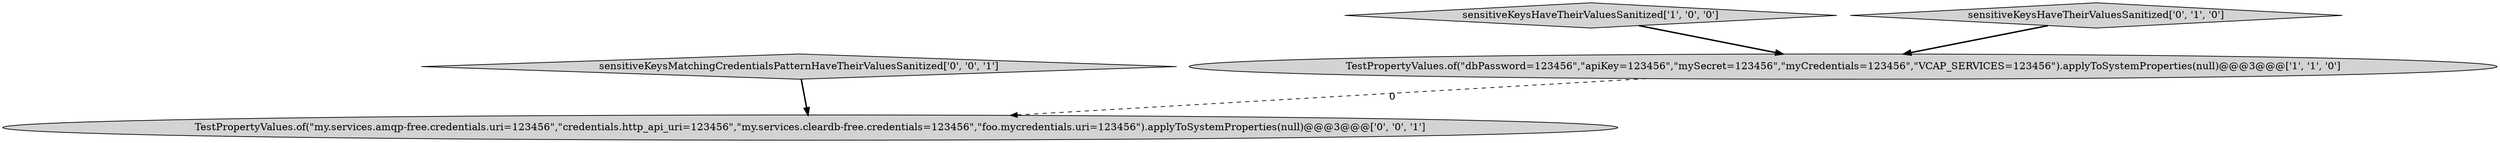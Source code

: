 digraph {
4 [style = filled, label = "sensitiveKeysMatchingCredentialsPatternHaveTheirValuesSanitized['0', '0', '1']", fillcolor = lightgray, shape = diamond image = "AAA0AAABBB3BBB"];
0 [style = filled, label = "TestPropertyValues.of(\"dbPassword=123456\",\"apiKey=123456\",\"mySecret=123456\",\"myCredentials=123456\",\"VCAP_SERVICES=123456\").applyToSystemProperties(null)@@@3@@@['1', '1', '0']", fillcolor = lightgray, shape = ellipse image = "AAA0AAABBB1BBB"];
1 [style = filled, label = "sensitiveKeysHaveTheirValuesSanitized['1', '0', '0']", fillcolor = lightgray, shape = diamond image = "AAA0AAABBB1BBB"];
2 [style = filled, label = "sensitiveKeysHaveTheirValuesSanitized['0', '1', '0']", fillcolor = lightgray, shape = diamond image = "AAA0AAABBB2BBB"];
3 [style = filled, label = "TestPropertyValues.of(\"my.services.amqp-free.credentials.uri=123456\",\"credentials.http_api_uri=123456\",\"my.services.cleardb-free.credentials=123456\",\"foo.mycredentials.uri=123456\").applyToSystemProperties(null)@@@3@@@['0', '0', '1']", fillcolor = lightgray, shape = ellipse image = "AAA0AAABBB3BBB"];
2->0 [style = bold, label=""];
0->3 [style = dashed, label="0"];
4->3 [style = bold, label=""];
1->0 [style = bold, label=""];
}
